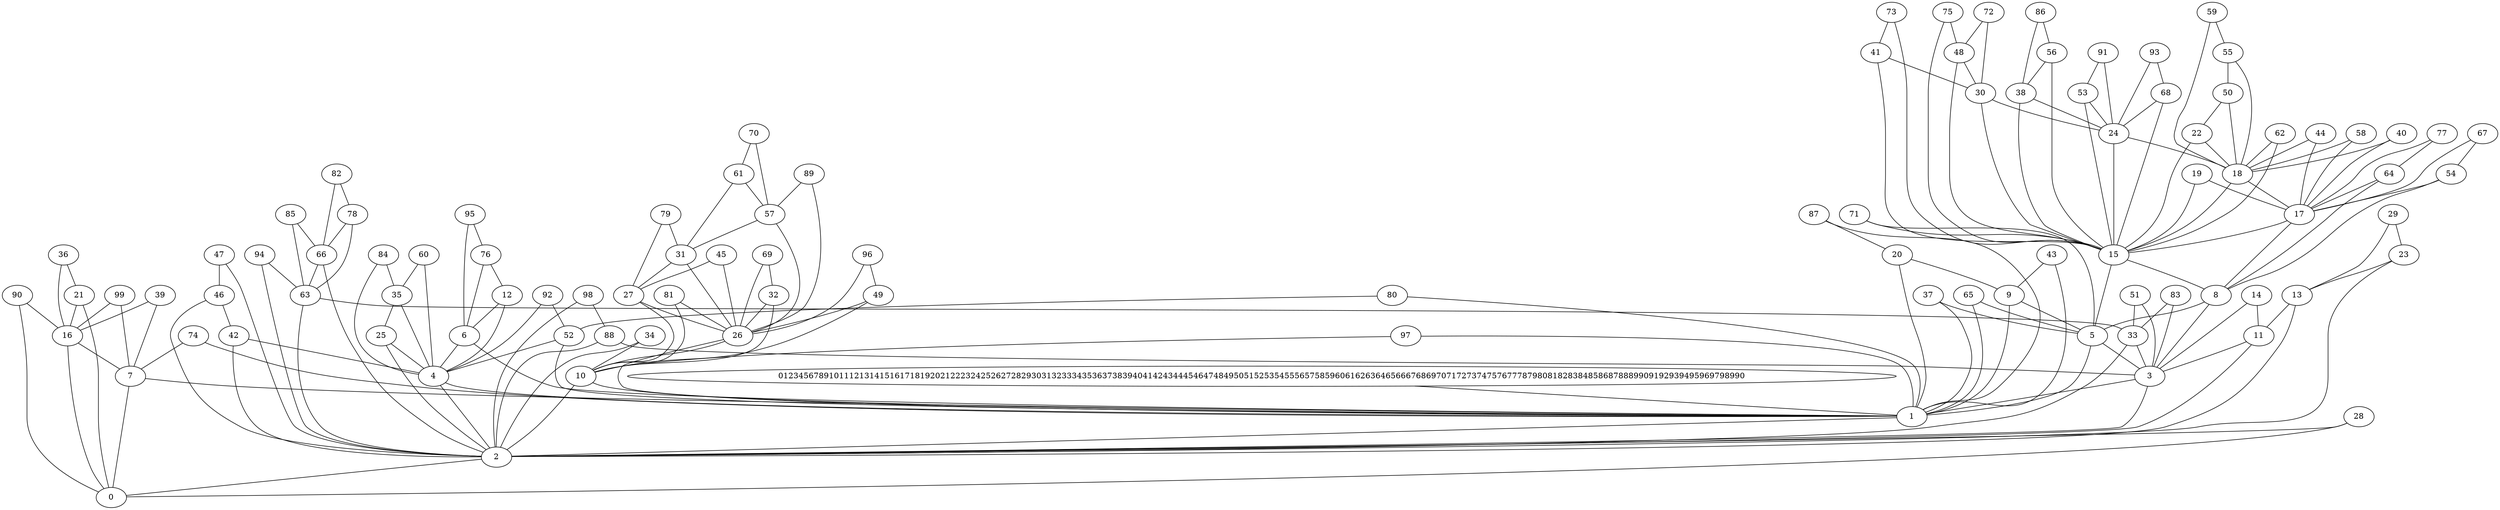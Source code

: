 graph G {
01234567891011121314151617181920212223242526272829303132333435363738394041424344454647484950515253545556575859606162636465666768697071727374757677787980818283848586878889909192939495969798990 -- 1
1 -- 2
2 -- 0
3 -- 1
3 -- 2
4 -- 1
4 -- 2
5 -- 3
5 -- 1
6 -- 4
6 -- 1
7 -- 0
7 -- 1
8 -- 5
8 -- 3
9 -- 5
9 -- 1
10 -- 1
10 -- 2
11 -- 3
11 -- 2
12 -- 6
12 -- 4
13 -- 11
13 -- 2
14 -- 11
14 -- 3
15 -- 8
15 -- 5
16 -- 7
16 -- 0
17 -- 15
17 -- 8
18 -- 17
18 -- 15
19 -- 17
19 -- 15
20 -- 9
20 -- 1
21 -- 16
21 -- 0
22 -- 18
22 -- 15
23 -- 13
23 -- 2
24 -- 18
24 -- 15
25 -- 4
25 -- 2
26 -- 10
26 -- 1
27 -- 26
27 -- 10
28 -- 2
28 -- 0
29 -- 23
29 -- 13
30 -- 24
30 -- 15
31 -- 27
31 -- 26
32 -- 26
32 -- 10
33 -- 3
33 -- 2
34 -- 10
34 -- 2
35 -- 25
35 -- 4
36 -- 21
36 -- 16
37 -- 5
37 -- 1
38 -- 24
38 -- 15
39 -- 16
39 -- 7
40 -- 18
40 -- 17
41 -- 30
41 -- 15
42 -- 4
42 -- 2
43 -- 9
43 -- 1
44 -- 18
44 -- 17
45 -- 27
45 -- 26
46 -- 42
46 -- 2
47 -- 46
47 -- 2
48 -- 30
48 -- 15
49 -- 26
49 -- 10
50 -- 22
50 -- 18
51 -- 33
51 -- 3
52 -- 4
52 -- 1
53 -- 24
53 -- 15
54 -- 17
54 -- 8
55 -- 50
55 -- 18
56 -- 38
56 -- 15
57 -- 31
57 -- 26
58 -- 18
58 -- 17
59 -- 55
59 -- 18
60 -- 35
60 -- 4
61 -- 57
61 -- 31
62 -- 18
62 -- 15
63 -- 33
63 -- 2
64 -- 17
64 -- 8
65 -- 5
65 -- 1
66 -- 63
66 -- 2
67 -- 54
67 -- 17
68 -- 24
68 -- 15
69 -- 32
69 -- 26
70 -- 61
70 -- 57
71 -- 15
71 -- 5
72 -- 48
72 -- 30
73 -- 41
73 -- 15
74 -- 7
74 -- 1
75 -- 48
75 -- 15
76 -- 12
76 -- 6
77 -- 64
77 -- 17
78 -- 66
78 -- 63
79 -- 31
79 -- 27
80 -- 52
80 -- 1
81 -- 26
81 -- 10
82 -- 78
82 -- 66
83 -- 33
83 -- 3
84 -- 35
84 -- 4
85 -- 66
85 -- 63
86 -- 56
86 -- 38
87 -- 20
87 -- 1
88 -- 3
88 -- 2
89 -- 57
89 -- 26
90 -- 16
90 -- 0
91 -- 53
91 -- 24
92 -- 52
92 -- 4
93 -- 68
93 -- 24
94 -- 63
94 -- 2
95 -- 76
95 -- 6
96 -- 49
96 -- 26
97 -- 10
97 -- 1
98 -- 88
98 -- 2
99 -- 16
99 -- 7
}
